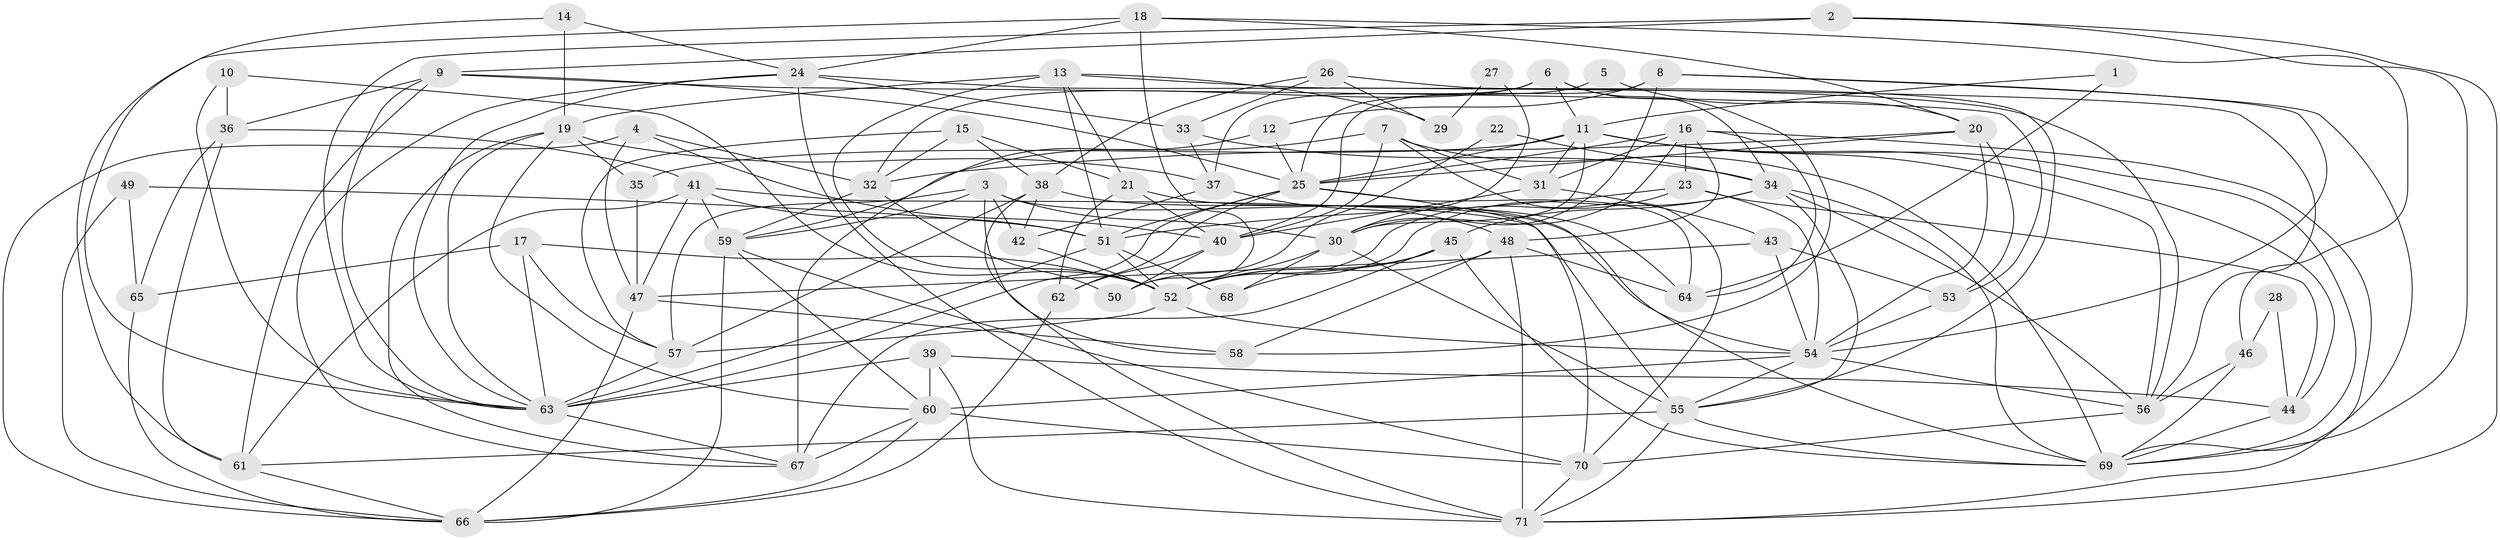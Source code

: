 // original degree distribution, {4: 0.28169014084507044, 2: 0.15492957746478872, 6: 0.11971830985915492, 8: 0.007042253521126761, 3: 0.2676056338028169, 5: 0.11267605633802817, 7: 0.04225352112676056, 9: 0.014084507042253521}
// Generated by graph-tools (version 1.1) at 2025/01/03/09/25 03:01:59]
// undirected, 71 vertices, 195 edges
graph export_dot {
graph [start="1"]
  node [color=gray90,style=filled];
  1;
  2;
  3;
  4;
  5;
  6;
  7;
  8;
  9;
  10;
  11;
  12;
  13;
  14;
  15;
  16;
  17;
  18;
  19;
  20;
  21;
  22;
  23;
  24;
  25;
  26;
  27;
  28;
  29;
  30;
  31;
  32;
  33;
  34;
  35;
  36;
  37;
  38;
  39;
  40;
  41;
  42;
  43;
  44;
  45;
  46;
  47;
  48;
  49;
  50;
  51;
  52;
  53;
  54;
  55;
  56;
  57;
  58;
  59;
  60;
  61;
  62;
  63;
  64;
  65;
  66;
  67;
  68;
  69;
  70;
  71;
  1 -- 11 [weight=1.0];
  1 -- 64 [weight=1.0];
  2 -- 9 [weight=1.0];
  2 -- 63 [weight=1.0];
  2 -- 69 [weight=1.0];
  2 -- 71 [weight=1.0];
  3 -- 30 [weight=1.0];
  3 -- 42 [weight=1.0];
  3 -- 54 [weight=1.0];
  3 -- 57 [weight=1.0];
  3 -- 58 [weight=1.0];
  3 -- 59 [weight=1.0];
  4 -- 32 [weight=1.0];
  4 -- 40 [weight=1.0];
  4 -- 47 [weight=1.0];
  4 -- 66 [weight=1.0];
  5 -- 20 [weight=1.0];
  5 -- 25 [weight=1.0];
  6 -- 11 [weight=1.0];
  6 -- 32 [weight=2.0];
  6 -- 34 [weight=1.0];
  6 -- 37 [weight=1.0];
  6 -- 58 [weight=1.0];
  7 -- 31 [weight=1.0];
  7 -- 40 [weight=1.0];
  7 -- 59 [weight=1.0];
  7 -- 69 [weight=1.0];
  7 -- 70 [weight=1.0];
  8 -- 12 [weight=1.0];
  8 -- 30 [weight=1.0];
  8 -- 40 [weight=1.0];
  8 -- 54 [weight=1.0];
  8 -- 69 [weight=1.0];
  9 -- 25 [weight=1.0];
  9 -- 36 [weight=1.0];
  9 -- 53 [weight=1.0];
  9 -- 61 [weight=1.0];
  9 -- 63 [weight=1.0];
  10 -- 36 [weight=1.0];
  10 -- 52 [weight=1.0];
  10 -- 63 [weight=1.0];
  11 -- 25 [weight=1.0];
  11 -- 30 [weight=1.0];
  11 -- 31 [weight=1.0];
  11 -- 35 [weight=2.0];
  11 -- 44 [weight=1.0];
  11 -- 56 [weight=1.0];
  11 -- 69 [weight=1.0];
  12 -- 25 [weight=1.0];
  12 -- 67 [weight=2.0];
  13 -- 19 [weight=1.0];
  13 -- 21 [weight=1.0];
  13 -- 29 [weight=1.0];
  13 -- 51 [weight=1.0];
  13 -- 52 [weight=1.0];
  13 -- 56 [weight=1.0];
  14 -- 19 [weight=1.0];
  14 -- 24 [weight=1.0];
  14 -- 63 [weight=1.0];
  15 -- 21 [weight=1.0];
  15 -- 32 [weight=1.0];
  15 -- 38 [weight=1.0];
  15 -- 57 [weight=1.0];
  16 -- 23 [weight=1.0];
  16 -- 25 [weight=1.0];
  16 -- 30 [weight=1.0];
  16 -- 31 [weight=1.0];
  16 -- 48 [weight=1.0];
  16 -- 64 [weight=1.0];
  16 -- 71 [weight=1.0];
  17 -- 52 [weight=1.0];
  17 -- 57 [weight=1.0];
  17 -- 63 [weight=1.0];
  17 -- 65 [weight=1.0];
  18 -- 20 [weight=1.0];
  18 -- 24 [weight=1.0];
  18 -- 46 [weight=1.0];
  18 -- 50 [weight=1.0];
  18 -- 61 [weight=1.0];
  19 -- 35 [weight=1.0];
  19 -- 37 [weight=1.0];
  19 -- 60 [weight=1.0];
  19 -- 63 [weight=1.0];
  19 -- 67 [weight=1.0];
  20 -- 25 [weight=1.0];
  20 -- 32 [weight=1.0];
  20 -- 53 [weight=1.0];
  20 -- 54 [weight=1.0];
  21 -- 40 [weight=1.0];
  21 -- 62 [weight=1.0];
  21 -- 69 [weight=1.0];
  22 -- 34 [weight=1.0];
  22 -- 50 [weight=1.0];
  23 -- 44 [weight=1.0];
  23 -- 51 [weight=1.0];
  23 -- 52 [weight=1.0];
  23 -- 54 [weight=1.0];
  24 -- 33 [weight=1.0];
  24 -- 56 [weight=1.0];
  24 -- 63 [weight=1.0];
  24 -- 67 [weight=1.0];
  24 -- 71 [weight=1.0];
  25 -- 51 [weight=1.0];
  25 -- 62 [weight=1.0];
  25 -- 63 [weight=2.0];
  25 -- 64 [weight=2.0];
  25 -- 70 [weight=2.0];
  26 -- 29 [weight=1.0];
  26 -- 33 [weight=1.0];
  26 -- 38 [weight=1.0];
  26 -- 55 [weight=1.0];
  27 -- 29 [weight=1.0];
  27 -- 30 [weight=2.0];
  28 -- 44 [weight=1.0];
  28 -- 46 [weight=1.0];
  30 -- 52 [weight=1.0];
  30 -- 55 [weight=1.0];
  30 -- 68 [weight=1.0];
  31 -- 40 [weight=1.0];
  31 -- 43 [weight=1.0];
  32 -- 50 [weight=1.0];
  32 -- 59 [weight=1.0];
  33 -- 34 [weight=2.0];
  33 -- 37 [weight=1.0];
  34 -- 45 [weight=1.0];
  34 -- 52 [weight=1.0];
  34 -- 55 [weight=1.0];
  34 -- 56 [weight=1.0];
  34 -- 69 [weight=1.0];
  35 -- 47 [weight=1.0];
  36 -- 41 [weight=1.0];
  36 -- 61 [weight=1.0];
  36 -- 65 [weight=1.0];
  37 -- 42 [weight=1.0];
  37 -- 48 [weight=1.0];
  38 -- 42 [weight=1.0];
  38 -- 57 [weight=1.0];
  38 -- 64 [weight=1.0];
  38 -- 71 [weight=2.0];
  39 -- 44 [weight=1.0];
  39 -- 60 [weight=1.0];
  39 -- 63 [weight=1.0];
  39 -- 71 [weight=1.0];
  40 -- 50 [weight=1.0];
  40 -- 62 [weight=1.0];
  41 -- 47 [weight=1.0];
  41 -- 51 [weight=1.0];
  41 -- 55 [weight=1.0];
  41 -- 59 [weight=1.0];
  41 -- 61 [weight=1.0];
  42 -- 52 [weight=2.0];
  43 -- 47 [weight=1.0];
  43 -- 53 [weight=1.0];
  43 -- 54 [weight=1.0];
  44 -- 69 [weight=1.0];
  45 -- 52 [weight=1.0];
  45 -- 67 [weight=2.0];
  45 -- 68 [weight=1.0];
  45 -- 69 [weight=1.0];
  46 -- 56 [weight=1.0];
  46 -- 69 [weight=1.0];
  47 -- 58 [weight=1.0];
  47 -- 66 [weight=1.0];
  48 -- 52 [weight=1.0];
  48 -- 58 [weight=1.0];
  48 -- 64 [weight=1.0];
  48 -- 71 [weight=1.0];
  49 -- 51 [weight=1.0];
  49 -- 65 [weight=1.0];
  49 -- 66 [weight=1.0];
  51 -- 52 [weight=1.0];
  51 -- 63 [weight=1.0];
  51 -- 68 [weight=1.0];
  52 -- 54 [weight=1.0];
  52 -- 57 [weight=1.0];
  53 -- 54 [weight=1.0];
  54 -- 55 [weight=1.0];
  54 -- 56 [weight=1.0];
  54 -- 60 [weight=1.0];
  55 -- 61 [weight=1.0];
  55 -- 69 [weight=1.0];
  55 -- 71 [weight=1.0];
  56 -- 70 [weight=1.0];
  57 -- 63 [weight=1.0];
  59 -- 60 [weight=1.0];
  59 -- 66 [weight=1.0];
  59 -- 70 [weight=1.0];
  60 -- 66 [weight=1.0];
  60 -- 67 [weight=1.0];
  60 -- 70 [weight=1.0];
  61 -- 66 [weight=1.0];
  62 -- 66 [weight=1.0];
  63 -- 67 [weight=2.0];
  65 -- 66 [weight=1.0];
  70 -- 71 [weight=1.0];
}
